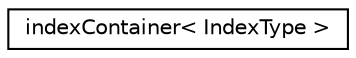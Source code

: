 digraph "Graphical Class Hierarchy"
{
 // LATEX_PDF_SIZE
  edge [fontname="Helvetica",fontsize="10",labelfontname="Helvetica",labelfontsize="10"];
  node [fontname="Helvetica",fontsize="10",shape=record];
  rankdir="LR";
  Node0 [label="indexContainer\< IndexType \>",height=0.2,width=0.4,color="black", fillcolor="white", style="filled",URL="$classpFlow_1_1indexContainer.html",tooltip="It holds two vectors of indecis on Host and Device."];
}
